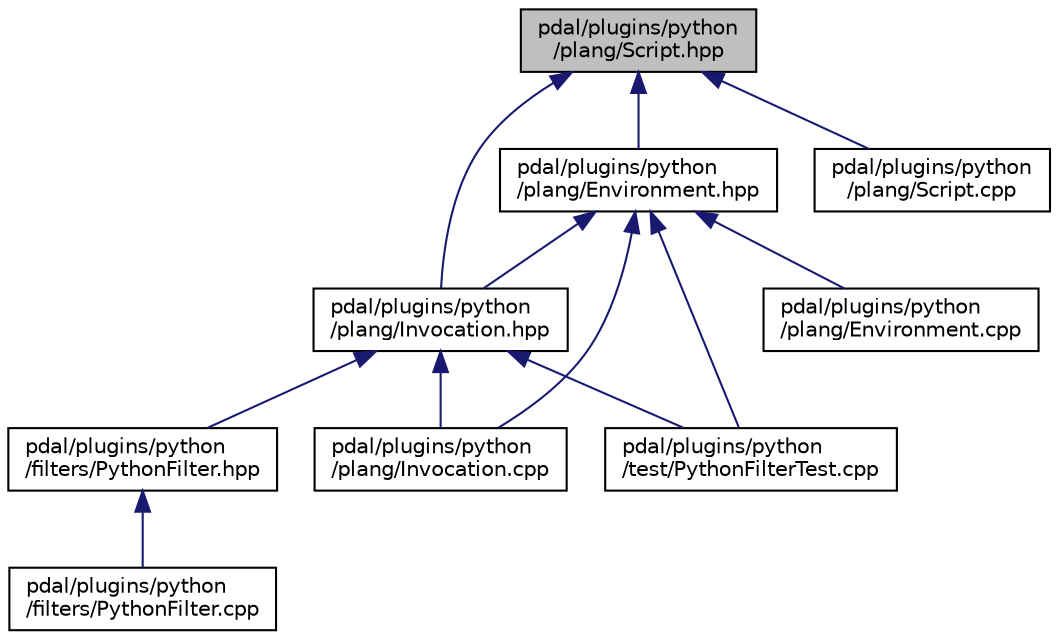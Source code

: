 digraph "pdal/plugins/python/plang/Script.hpp"
{
  edge [fontname="Helvetica",fontsize="10",labelfontname="Helvetica",labelfontsize="10"];
  node [fontname="Helvetica",fontsize="10",shape=record];
  Node1 [label="pdal/plugins/python\l/plang/Script.hpp",height=0.2,width=0.4,color="black", fillcolor="grey75", style="filled", fontcolor="black"];
  Node1 -> Node2 [dir="back",color="midnightblue",fontsize="10",style="solid",fontname="Helvetica"];
  Node2 [label="pdal/plugins/python\l/plang/Invocation.hpp",height=0.2,width=0.4,color="black", fillcolor="white", style="filled",URL="$Invocation_8hpp.html"];
  Node2 -> Node3 [dir="back",color="midnightblue",fontsize="10",style="solid",fontname="Helvetica"];
  Node3 [label="pdal/plugins/python\l/filters/PythonFilter.hpp",height=0.2,width=0.4,color="black", fillcolor="white", style="filled",URL="$PythonFilter_8hpp.html"];
  Node3 -> Node4 [dir="back",color="midnightblue",fontsize="10",style="solid",fontname="Helvetica"];
  Node4 [label="pdal/plugins/python\l/filters/PythonFilter.cpp",height=0.2,width=0.4,color="black", fillcolor="white", style="filled",URL="$PythonFilter_8cpp.html"];
  Node2 -> Node5 [dir="back",color="midnightblue",fontsize="10",style="solid",fontname="Helvetica"];
  Node5 [label="pdal/plugins/python\l/plang/Invocation.cpp",height=0.2,width=0.4,color="black", fillcolor="white", style="filled",URL="$Invocation_8cpp.html"];
  Node2 -> Node6 [dir="back",color="midnightblue",fontsize="10",style="solid",fontname="Helvetica"];
  Node6 [label="pdal/plugins/python\l/test/PythonFilterTest.cpp",height=0.2,width=0.4,color="black", fillcolor="white", style="filled",URL="$PythonFilterTest_8cpp.html"];
  Node1 -> Node7 [dir="back",color="midnightblue",fontsize="10",style="solid",fontname="Helvetica"];
  Node7 [label="pdal/plugins/python\l/plang/Environment.hpp",height=0.2,width=0.4,color="black", fillcolor="white", style="filled",URL="$python_2plang_2Environment_8hpp.html"];
  Node7 -> Node2 [dir="back",color="midnightblue",fontsize="10",style="solid",fontname="Helvetica"];
  Node7 -> Node8 [dir="back",color="midnightblue",fontsize="10",style="solid",fontname="Helvetica"];
  Node8 [label="pdal/plugins/python\l/plang/Environment.cpp",height=0.2,width=0.4,color="black", fillcolor="white", style="filled",URL="$python_2plang_2Environment_8cpp.html"];
  Node7 -> Node5 [dir="back",color="midnightblue",fontsize="10",style="solid",fontname="Helvetica"];
  Node7 -> Node6 [dir="back",color="midnightblue",fontsize="10",style="solid",fontname="Helvetica"];
  Node1 -> Node9 [dir="back",color="midnightblue",fontsize="10",style="solid",fontname="Helvetica"];
  Node9 [label="pdal/plugins/python\l/plang/Script.cpp",height=0.2,width=0.4,color="black", fillcolor="white", style="filled",URL="$python_2plang_2Script_8cpp.html"];
}
